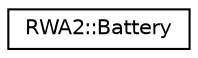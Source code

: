 digraph "Graphical Class Hierarchy"
{
 // LATEX_PDF_SIZE
  edge [fontname="Helvetica",fontsize="10",labelfontname="Helvetica",labelfontsize="10"];
  node [fontname="Helvetica",fontsize="10",shape=record];
  rankdir="LR";
  Node0 [label="RWA2::Battery",height=0.2,width=0.4,color="black", fillcolor="white", style="filled",URL="$class_r_w_a2_1_1_battery.html",tooltip="Class for the battery."];
}

